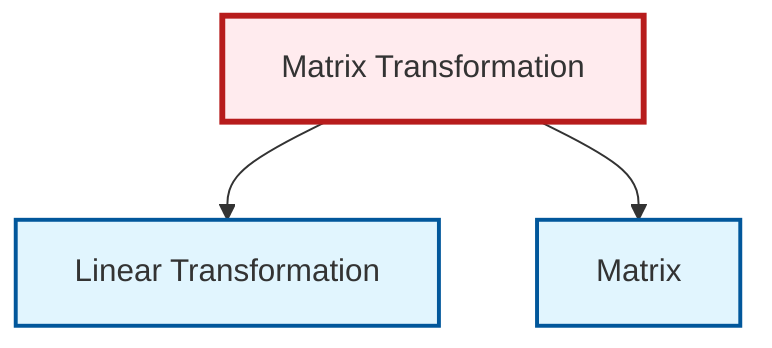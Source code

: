 graph TD
    classDef definition fill:#e1f5fe,stroke:#01579b,stroke-width:2px
    classDef theorem fill:#f3e5f5,stroke:#4a148c,stroke-width:2px
    classDef axiom fill:#fff3e0,stroke:#e65100,stroke-width:2px
    classDef example fill:#e8f5e9,stroke:#1b5e20,stroke-width:2px
    classDef current fill:#ffebee,stroke:#b71c1c,stroke-width:3px
    def-matrix["Matrix"]:::definition
    def-linear-transformation["Linear Transformation"]:::definition
    ex-matrix-transformation["Matrix Transformation"]:::example
    ex-matrix-transformation --> def-linear-transformation
    ex-matrix-transformation --> def-matrix
    class ex-matrix-transformation current